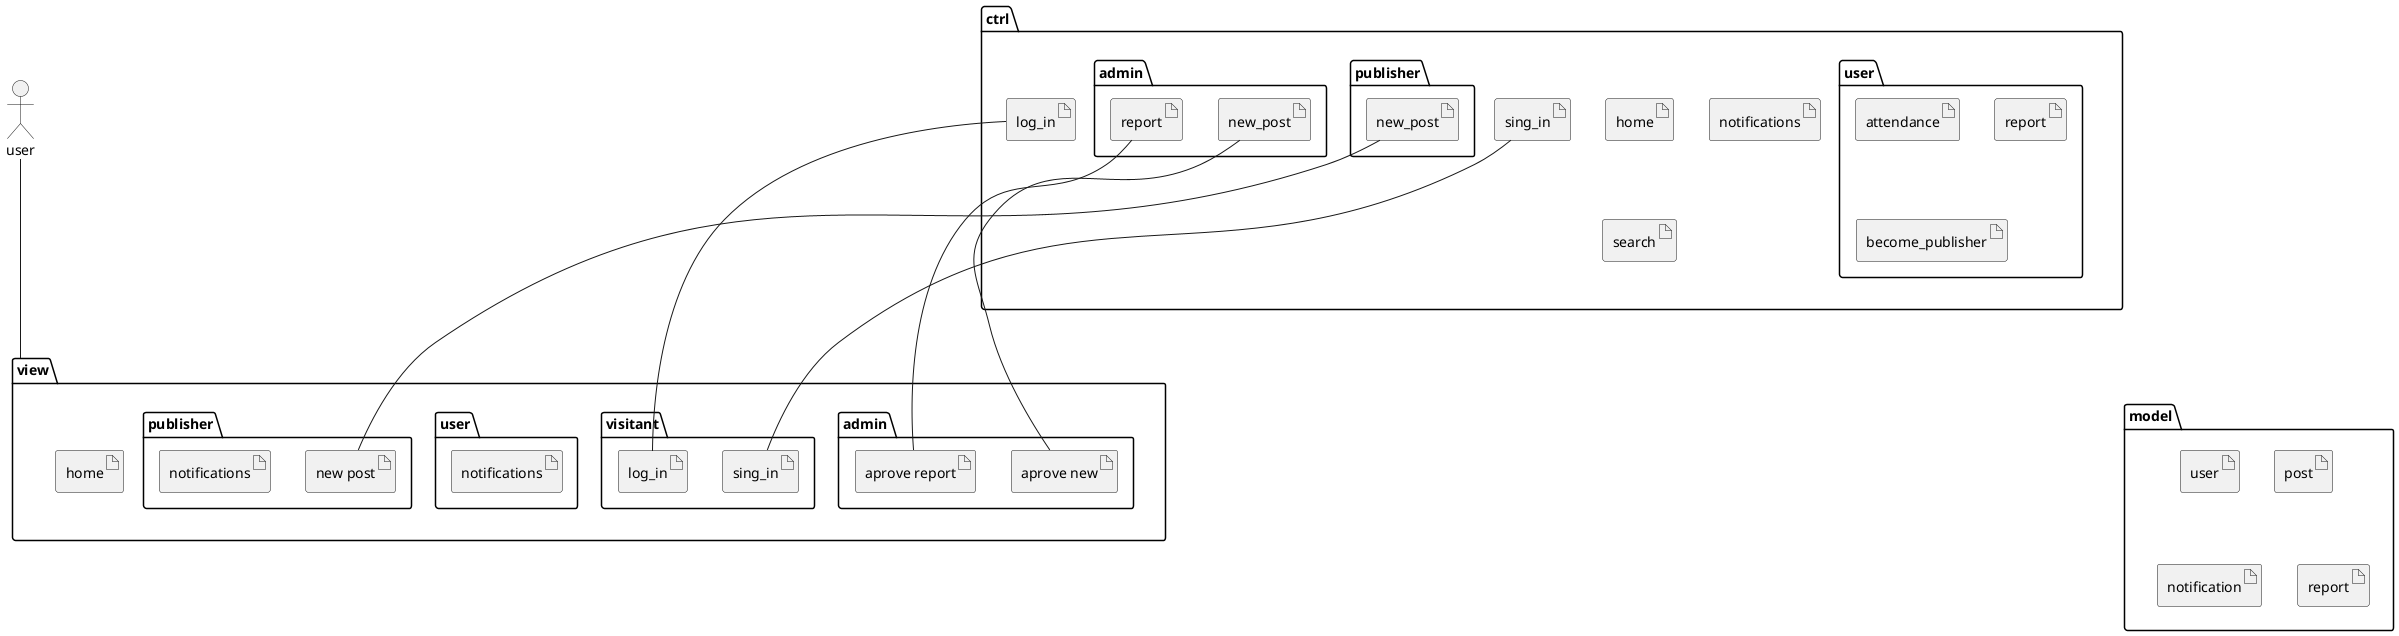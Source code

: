 @startuml packages

package ctrl {
    artifact "home" as home_ctrl
    artifact "log_in" as login_ctrl
    artifact "sing_in" as singin_ctrl

    artifact "notifications" as not_ctrl
    artifact "search" as publ_ctrl

    package "admin" as adm_ctrl {
        artifact "new_post" as adm_new_ctrl
        artifact "report" as adm_rep_ctrl
    }

    package "publisher" as publisher_ctrl {
        artifact "new_post" as publisher_new_ctrl
    }

    package "user" as usr_ctrl {
        artifact "attendance" as usr_attend_ctrl
        artifact "report" as usr_rep_ctrl
        artifact "become_publisher" as usr_to_publisher_ctrl
    }

}

package view {

    artifact "home" as v_home
    
    package "admin" as adm_view {
        artifact "aprove new" as adm_new_view
        artifact "aprove report" as adm_rep_view
    }

    package "visitant" as vs_view {
        artifact "log_in" as login_view
        artifact "sing_in" as singin_view
    }

    package "user" as usr_view {
        artifact "notifications" as u_not
    }

    package "publisher" as publisher_view {
        artifact "new post" as publisher_new_view
        artifact "notifications" as p_not
    }
    
}

package model {
    artifact "user" as user
    artifact "post" as post
    artifact "notification" as notif
    artifact "report" as report
}

actor user as stick

view--u[hidden]--ctrl
stick----view
ctrl--[hidden]--model

adm_new_view -u- adm_new_ctrl
adm_rep_view -u- adm_rep_ctrl

login_view -u- login_ctrl
singin_view -u- singin_ctrl

publisher_new_view -u- publisher_new_ctrl


@enduml
